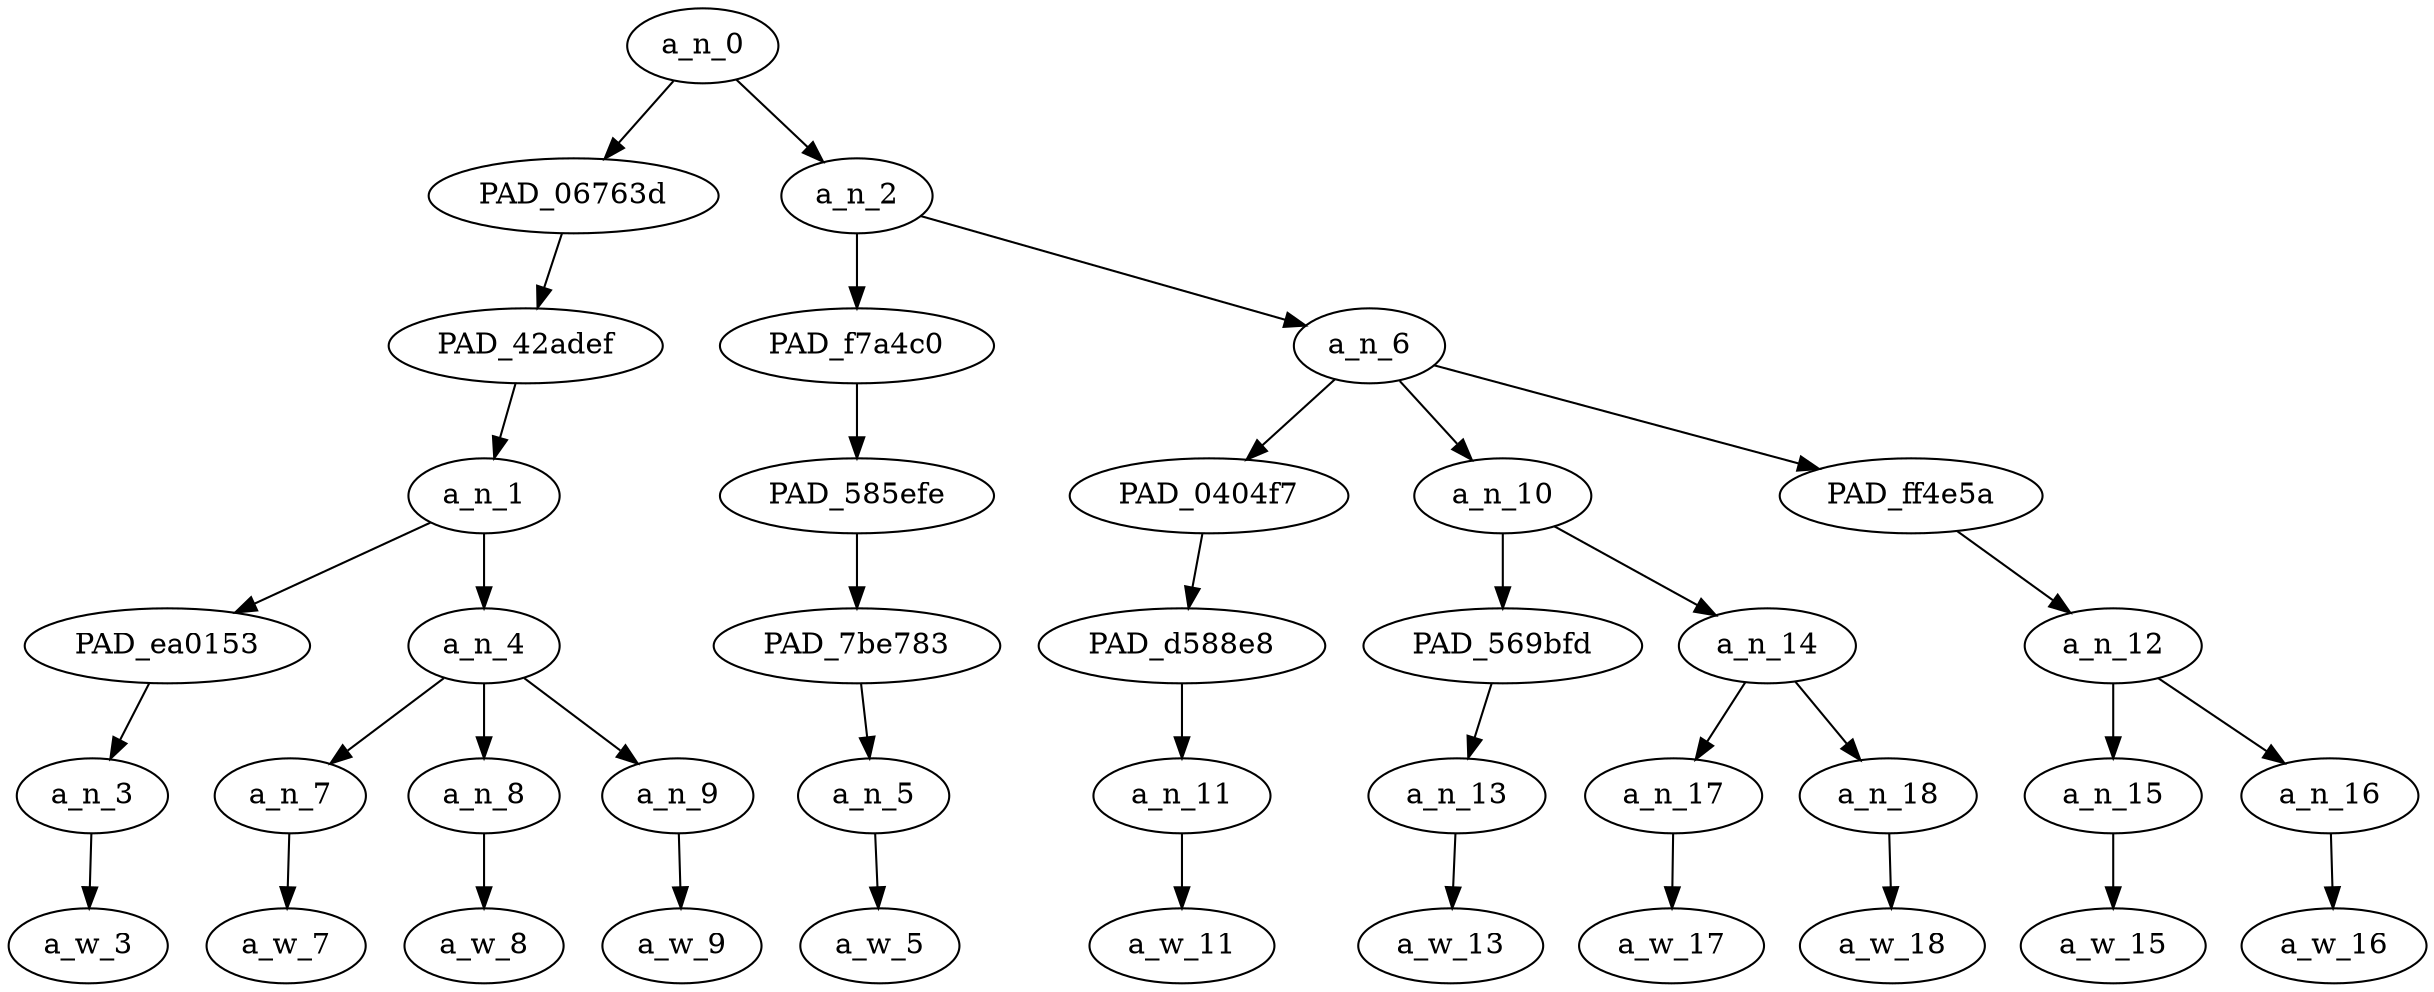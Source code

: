 strict digraph "" {
	a_n_0	[div_dir=1,
		index=0,
		level=6,
		pos="3.4375,6!",
		text_span="[0, 1, 2, 3, 4, 5, 6, 7, 8, 9, 10]",
		value=0.99999997];
	PAD_06763d	[div_dir=-1,
		index=0,
		level=5,
		pos="1.0,5!",
		text_span="[0, 1, 2, 3]",
		value=0.53107263];
	a_n_0 -> PAD_06763d;
	a_n_2	[div_dir=1,
		index=1,
		level=5,
		pos="5.875,5!",
		text_span="[4, 5, 6, 7, 8, 9, 10]",
		value=0.46878861];
	a_n_0 -> a_n_2;
	PAD_42adef	[div_dir=-1,
		index=0,
		level=4,
		pos="1.0,4!",
		text_span="[0, 1, 2, 3]",
		value=0.53107263];
	PAD_06763d -> PAD_42adef;
	a_n_1	[div_dir=-1,
		index=0,
		level=3,
		pos="1.0,3!",
		text_span="[0, 1, 2, 3]",
		value=0.53107263];
	PAD_42adef -> a_n_1;
	PAD_ea0153	[div_dir=-1,
		index=0,
		level=2,
		pos="0.0,2!",
		text_span="[0]",
		value=0.28196984];
	a_n_1 -> PAD_ea0153;
	a_n_4	[div_dir=-1,
		index=1,
		level=2,
		pos="2.0,2!",
		text_span="[1, 2, 3]",
		value=0.24894598];
	a_n_1 -> a_n_4;
	a_n_3	[div_dir=-1,
		index=0,
		level=1,
		pos="0.0,1!",
		text_span="[0]",
		value=0.28196984];
	PAD_ea0153 -> a_n_3;
	a_w_3	[div_dir=0,
		index=0,
		level=0,
		pos="0,0!",
		text_span="[0]",
		value=staycommittedmrpm];
	a_n_3 -> a_w_3;
	a_n_7	[div_dir=1,
		index=1,
		level=1,
		pos="1.0,1!",
		text_span="[1]",
		value=0.05050284];
	a_n_4 -> a_n_7;
	a_n_8	[div_dir=-1,
		index=2,
		level=1,
		pos="2.0,1!",
		text_span="[2]",
		value=0.12360335];
	a_n_4 -> a_n_8;
	a_n_9	[div_dir=1,
		index=3,
		level=1,
		pos="3.0,1!",
		text_span="[3]",
		value=0.07473945];
	a_n_4 -> a_n_9;
	a_w_7	[div_dir=0,
		index=1,
		level=0,
		pos="1,0!",
		text_span="[1]",
		value=all];
	a_n_7 -> a_w_7;
	a_w_8	[div_dir=0,
		index=2,
		level=0,
		pos="2,0!",
		text_span="[2]",
		value=muslim];
	a_n_8 -> a_w_8;
	a_w_9	[div_dir=0,
		index=3,
		level=0,
		pos="3,0!",
		text_span="[3]",
		value=world];
	a_n_9 -> a_w_9;
	PAD_f7a4c0	[div_dir=1,
		index=1,
		level=4,
		pos="4.0,4!",
		text_span="[4]",
		value=0.04174292];
	a_n_2 -> PAD_f7a4c0;
	a_n_6	[div_dir=1,
		index=2,
		level=4,
		pos="7.75,4!",
		text_span="[5, 6, 7, 8, 9, 10]",
		value=0.42664817];
	a_n_2 -> a_n_6;
	PAD_585efe	[div_dir=1,
		index=1,
		level=3,
		pos="4.0,3!",
		text_span="[4]",
		value=0.04174292];
	PAD_f7a4c0 -> PAD_585efe;
	PAD_7be783	[div_dir=1,
		index=2,
		level=2,
		pos="4.0,2!",
		text_span="[4]",
		value=0.04174292];
	PAD_585efe -> PAD_7be783;
	a_n_5	[div_dir=1,
		index=4,
		level=1,
		pos="4.0,1!",
		text_span="[4]",
		value=0.04174292];
	PAD_7be783 -> a_n_5;
	a_w_5	[div_dir=0,
		index=4,
		level=0,
		pos="4,0!",
		text_span="[4]",
		value=is];
	a_n_5 -> a_w_5;
	PAD_0404f7	[div_dir=1,
		index=3,
		level=3,
		pos="8.0,3!",
		text_span="[8]",
		value=0.04246750];
	a_n_6 -> PAD_0404f7;
	a_n_10	[div_dir=1,
		index=2,
		level=3,
		pos="5.75,3!",
		text_span="[5, 6, 7]",
		value=0.17772415];
	a_n_6 -> a_n_10;
	PAD_ff4e5a	[div_dir=1,
		index=4,
		level=3,
		pos="9.5,3!",
		text_span="[9, 10]",
		value=0.20608378];
	a_n_6 -> PAD_ff4e5a;
	PAD_d588e8	[div_dir=1,
		index=5,
		level=2,
		pos="8.0,2!",
		text_span="[8]",
		value=0.04246750];
	PAD_0404f7 -> PAD_d588e8;
	a_n_11	[div_dir=1,
		index=8,
		level=1,
		pos="8.0,1!",
		text_span="[8]",
		value=0.04246750];
	PAD_d588e8 -> a_n_11;
	a_w_11	[div_dir=0,
		index=8,
		level=0,
		pos="8,0!",
		text_span="[8]",
		value=and];
	a_n_11 -> a_w_11;
	PAD_569bfd	[div_dir=1,
		index=3,
		level=2,
		pos="5.0,2!",
		text_span="[5]",
		value=0.06023697];
	a_n_10 -> PAD_569bfd;
	a_n_14	[div_dir=1,
		index=4,
		level=2,
		pos="6.5,2!",
		text_span="[6, 7]",
		value=0.11744434];
	a_n_10 -> a_n_14;
	a_n_13	[div_dir=1,
		index=5,
		level=1,
		pos="5.0,1!",
		text_span="[5]",
		value=0.06023697];
	PAD_569bfd -> a_n_13;
	a_w_13	[div_dir=0,
		index=5,
		level=0,
		pos="5,0!",
		text_span="[5]",
		value=watching];
	a_n_13 -> a_w_13;
	a_n_17	[div_dir=-1,
		index=6,
		level=1,
		pos="6.0,1!",
		text_span="[6]",
		value=0.03180554];
	a_n_14 -> a_n_17;
	a_n_18	[div_dir=1,
		index=7,
		level=1,
		pos="7.0,1!",
		text_span="[7]",
		value=0.08561173];
	a_n_14 -> a_n_18;
	a_w_17	[div_dir=0,
		index=6,
		level=0,
		pos="6,0!",
		text_span="[6]",
		value=to];
	a_n_17 -> a_w_17;
	a_w_18	[div_dir=0,
		index=7,
		level=0,
		pos="7,0!",
		text_span="[7]",
		value=pakistan];
	a_n_18 -> a_w_18;
	a_n_12	[div_dir=1,
		index=6,
		level=2,
		pos="9.5,2!",
		text_span="[9, 10]",
		value=0.20608378];
	PAD_ff4e5a -> a_n_12;
	a_n_15	[div_dir=1,
		index=9,
		level=1,
		pos="9.0,1!",
		text_span="[9]",
		value=0.11971185];
	a_n_12 -> a_n_15;
	a_n_16	[div_dir=1,
		index=10,
		level=1,
		pos="10.0,1!",
		text_span="[10]",
		value=0.08593836];
	a_n_12 -> a_n_16;
	a_w_15	[div_dir=0,
		index=9,
		level=0,
		pos="9,0!",
		text_span="[9]",
		value=imran];
	a_n_15 -> a_w_15;
	a_w_16	[div_dir=0,
		index=10,
		level=0,
		pos="10,0!",
		text_span="[10]",
		value=khan];
	a_n_16 -> a_w_16;
}
